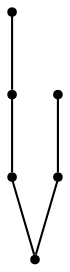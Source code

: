 graph {
  node [shape=point,comment="{\"directed\":false,\"doi\":\"10.4230/LIPIcs.GD.2024.22\",\"figure\":\"5 (3)\"}"]

  v0 [pos="1105.2795179243271,554.3807912011282"]
  v1 [pos="1209.1871751769352,582.5235781868489"]
  v2 [pos="1074.9753543447441,465.665066447356"]
  v3 [pos="1270.7000890469417,526.3839851632812"]
  v4 [pos="1335.6970672209438,656.3469573576281"]
  v5 [pos="1211.7878937685032,687.2188759664014"]

  v0 -- v1 [id="-1",pos="1105.2795179243271,554.3807912011282 1136.4463267822564,573.6565072145681 1172.5520811438364,583.4318263751657 1209.1871751769352,582.5235781868489"]
  v2 -- v3 [id="-2",pos="1074.9753543447441,465.665066447356 1113.3941198822681,535.0800244501177 1199.7263136519402,561.864349357324 1270.7000890469417,526.3839851632812"]
  v1 -- v5 [id="-3",pos="1209.1871751769352,582.5235781868489 1211.7878937685032,687.2188759664014 1211.7878937685032,687.2188759664014 1211.7878937685032,687.2188759664014"]
  v3 -- v4 [id="-4",pos="1270.7000890469417,526.3839851632812 1335.6970672209438,656.3469573576281 1335.6970672209438,656.3469573576281 1335.6970672209438,656.3469573576281"]
  v5 -- v4 [id="-6",pos="1211.7878937685032,687.2188759664014 1254.3921105223528,686.1601499796375 1296.7768915881843,675.8688998455988 1335.6970672209438,656.3469573576281"]
}